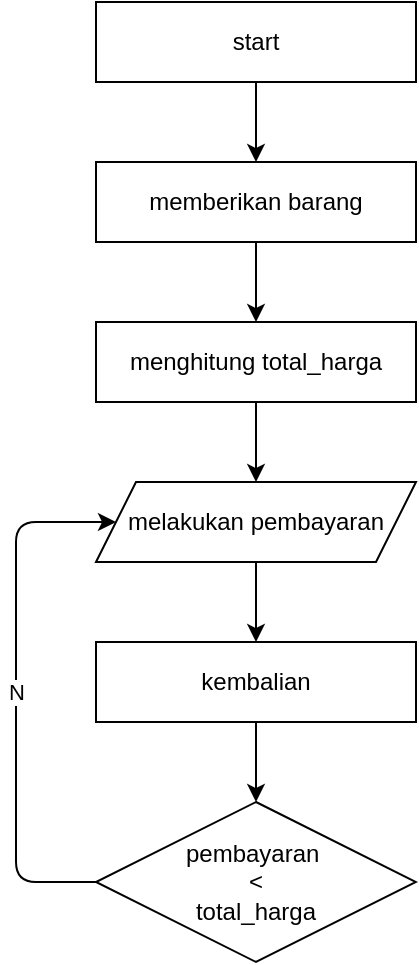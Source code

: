 <mxfile>
    <diagram id="uszMFfRHviLNLinu05TR" name="Page-1">
        <mxGraphModel dx="650" dy="488" grid="1" gridSize="10" guides="1" tooltips="1" connect="1" arrows="1" fold="1" page="1" pageScale="1" pageWidth="850" pageHeight="1100" math="0" shadow="0">
            <root>
                <mxCell id="0"/>
                <mxCell id="1" parent="0"/>
                <mxCell id="5" style="edgeStyle=none;html=1;entryX=0.5;entryY=0;entryDx=0;entryDy=0;" edge="1" parent="1" source="2" target="3">
                    <mxGeometry relative="1" as="geometry"/>
                </mxCell>
                <mxCell id="2" value="start" style="rounded=0;whiteSpace=wrap;html=1;" vertex="1" parent="1">
                    <mxGeometry x="200" y="200" width="160" height="40" as="geometry"/>
                </mxCell>
                <mxCell id="6" style="edgeStyle=none;html=1;entryX=0.5;entryY=0;entryDx=0;entryDy=0;" edge="1" parent="1" source="3" target="4">
                    <mxGeometry relative="1" as="geometry"/>
                </mxCell>
                <mxCell id="3" value="memberikan barang" style="rounded=0;whiteSpace=wrap;html=1;" vertex="1" parent="1">
                    <mxGeometry x="200" y="280" width="160" height="40" as="geometry"/>
                </mxCell>
                <mxCell id="8" style="edgeStyle=none;html=1;" edge="1" parent="1" source="4" target="7">
                    <mxGeometry relative="1" as="geometry"/>
                </mxCell>
                <mxCell id="4" value="menghitung total_harga" style="rounded=0;whiteSpace=wrap;html=1;" vertex="1" parent="1">
                    <mxGeometry x="200" y="360" width="160" height="40" as="geometry"/>
                </mxCell>
                <mxCell id="11" style="edgeStyle=none;html=1;entryX=0.5;entryY=0;entryDx=0;entryDy=0;" edge="1" parent="1" source="7" target="9">
                    <mxGeometry relative="1" as="geometry"/>
                </mxCell>
                <mxCell id="7" value="melakukan pembayaran" style="shape=parallelogram;perimeter=parallelogramPerimeter;whiteSpace=wrap;html=1;fixedSize=1;" vertex="1" parent="1">
                    <mxGeometry x="200" y="440" width="160" height="40" as="geometry"/>
                </mxCell>
                <mxCell id="14" style="edgeStyle=none;html=1;exitX=0.5;exitY=1;exitDx=0;exitDy=0;entryX=0.5;entryY=0;entryDx=0;entryDy=0;" edge="1" parent="1" source="9" target="12">
                    <mxGeometry relative="1" as="geometry"/>
                </mxCell>
                <mxCell id="9" value="kembalian" style="rounded=0;whiteSpace=wrap;html=1;" vertex="1" parent="1">
                    <mxGeometry x="200" y="520" width="160" height="40" as="geometry"/>
                </mxCell>
                <mxCell id="15" value="N" style="edgeStyle=none;html=1;exitX=0;exitY=0.5;exitDx=0;exitDy=0;entryX=0;entryY=0.5;entryDx=0;entryDy=0;" edge="1" parent="1" source="12" target="7">
                    <mxGeometry relative="1" as="geometry">
                        <Array as="points">
                            <mxPoint x="160" y="640"/>
                            <mxPoint x="160" y="460"/>
                        </Array>
                    </mxGeometry>
                </mxCell>
                <mxCell id="12" value="pembayaran&amp;nbsp;&lt;br&gt;&amp;lt;&lt;br&gt;total_harga" style="rhombus;whiteSpace=wrap;html=1;" vertex="1" parent="1">
                    <mxGeometry x="200" y="600" width="160" height="80" as="geometry"/>
                </mxCell>
            </root>
        </mxGraphModel>
    </diagram>
</mxfile>